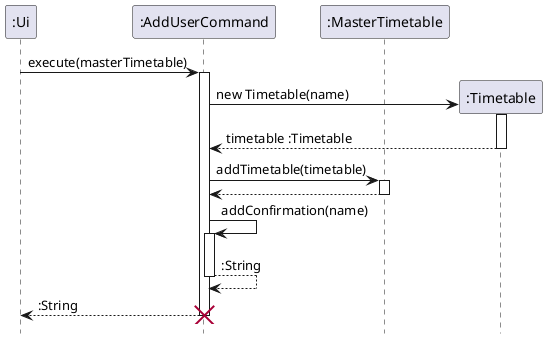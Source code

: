 @startuml
hide footbox

participant ":Ui" as Ui
participant ":AddUserCommand" as Command
participant ":MasterTimetable" as Master
participant ":Timetable" as Timetable

Ui -> Command : execute(masterTimetable)
activate Command
create Timetable
Command -> Timetable : new Timetable(name)
activate Timetable
Command <-- Timetable : timetable :Timetable
deactivate Timetable

Command ->  Master : addTimetable(timetable)
activate Master
Command <-- Master
deactivate Master

Command -> Command : addConfirmation(name)
activate Command
Command --> Command : :String
deactivate Command

Ui <-- Command : :String
deactivate Command
destroy Command

@enduml